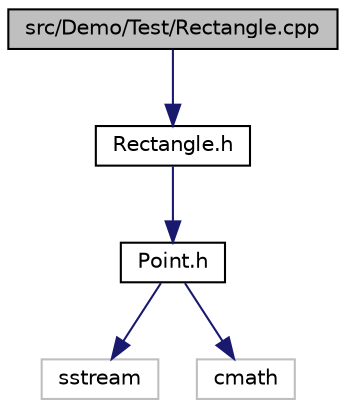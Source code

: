 digraph "src/Demo/Test/Rectangle.cpp"
{
  edge [fontname="Helvetica",fontsize="10",labelfontname="Helvetica",labelfontsize="10"];
  node [fontname="Helvetica",fontsize="10",shape=record];
  Node1 [label="src/Demo/Test/Rectangle.cpp",height=0.2,width=0.4,color="black", fillcolor="grey75", style="filled" fontcolor="black"];
  Node1 -> Node2 [color="midnightblue",fontsize="10",style="solid"];
  Node2 [label="Rectangle.h",height=0.2,width=0.4,color="black", fillcolor="white", style="filled",URL="$_demo_2_test_2_rectangle_8h.html"];
  Node2 -> Node3 [color="midnightblue",fontsize="10",style="solid"];
  Node3 [label="Point.h",height=0.2,width=0.4,color="black", fillcolor="white", style="filled",URL="$_point_8h.html"];
  Node3 -> Node4 [color="midnightblue",fontsize="10",style="solid"];
  Node4 [label="sstream",height=0.2,width=0.4,color="grey75", fillcolor="white", style="filled"];
  Node3 -> Node5 [color="midnightblue",fontsize="10",style="solid"];
  Node5 [label="cmath",height=0.2,width=0.4,color="grey75", fillcolor="white", style="filled"];
}
